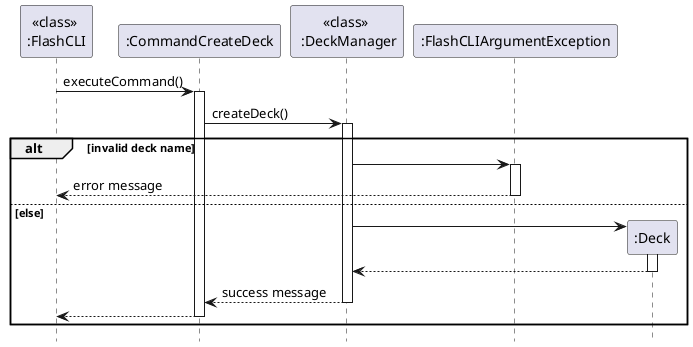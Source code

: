 @startuml

hide footbox
participant "<<class>> \n:FlashCLI" as FlashCLI
participant ":CommandCreateDeck" as CommandCreateDeck
participant "<<class>> \n :DeckManager" as DeckManager
participant ":FlashCLIArgumentException" as FlashCLIArgumentException
participant ":Deck" as Deck

FlashCLI -> CommandCreateDeck: executeCommand()
activate CommandCreateDeck
CommandCreateDeck -> DeckManager: createDeck()
activate DeckManager

alt invalid deck name
    DeckManager -> FlashCLIArgumentException
    activate FlashCLIArgumentException
    FlashCLIArgumentException --> FlashCLI: error message
    deactivate FlashCLIArgumentException

else else
    create Deck
    DeckManager -> Deck
    activate Deck
    Deck --> DeckManager
    deactivate Deck
    DeckManager --> CommandCreateDeck : success message
    deactivate DeckManager
    CommandCreateDeck --> FlashCLI
    deactivate CommandCreateDeck
end alt

@enduml
